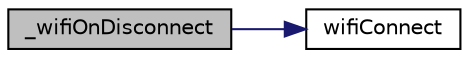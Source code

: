 digraph "_wifiOnDisconnect"
{
 // LATEX_PDF_SIZE
  edge [fontname="Helvetica",fontsize="10",labelfontname="Helvetica",labelfontsize="10"];
  node [fontname="Helvetica",fontsize="10",shape=record];
  rankdir="LR";
  Node1 [label="_wifiOnDisconnect",height=0.2,width=0.4,color="black", fillcolor="grey75", style="filled", fontcolor="black",tooltip=" "];
  Node1 -> Node2 [color="midnightblue",fontsize="10",style="solid",fontname="Helvetica"];
  Node2 [label="wifiConnect",height=0.2,width=0.4,color="black", fillcolor="white", style="filled",URL="$wifi_8cpp.html#a23a6f53d5284ae6a9d27420cceeb80c3",tooltip=" "];
}
